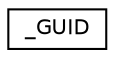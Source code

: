 digraph G
{
  edge [fontname="Helvetica",fontsize="10",labelfontname="Helvetica",labelfontsize="10"];
  node [fontname="Helvetica",fontsize="10",shape=record];
  rankdir="LR";
  Node1 [label="_GUID",height=0.2,width=0.4,color="black", fillcolor="white", style="filled",URL="$struct___g_u_i_d.html"];
}

